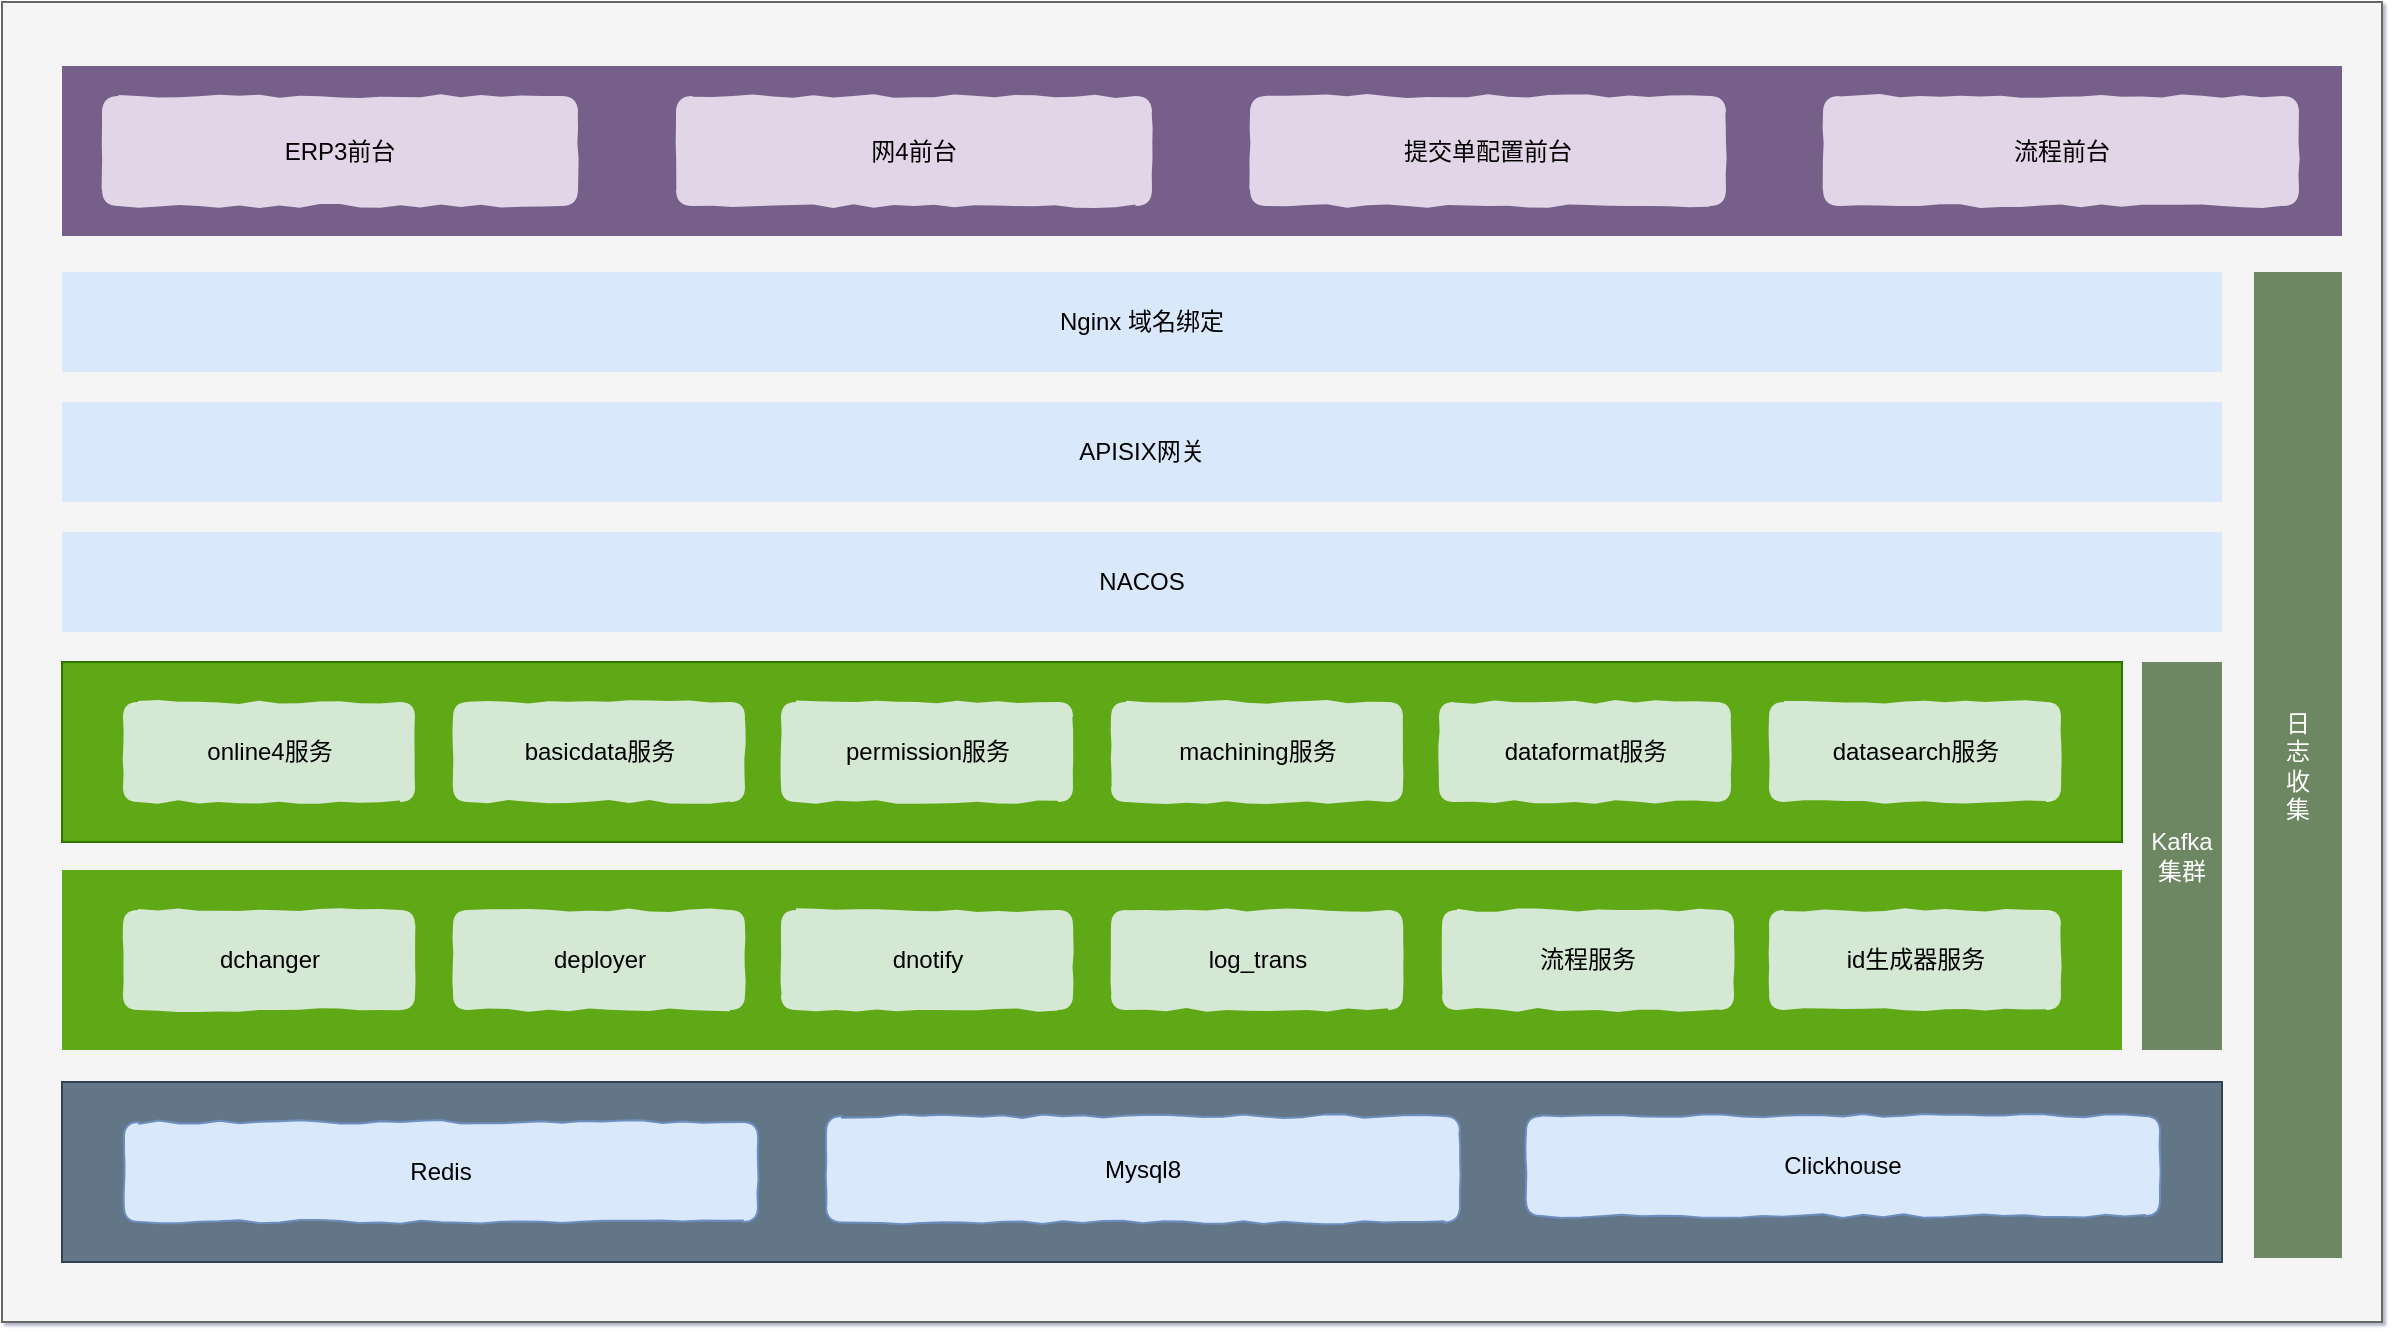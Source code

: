 <mxfile version="12.2.4" pages="1"><diagram id="lxgo1HLjxJ1TeKoWqaYg" name="第 1 页"><mxGraphModel dx="1360" dy="765" grid="0" gridSize="10" guides="1" tooltips="1" connect="1" arrows="1" fold="1" page="1" pageScale="1" pageWidth="2339" pageHeight="3300" background="none" math="0" shadow="1"><root><mxCell id="0"/><mxCell id="1" parent="0"/><mxCell id="2" value="" style="rounded=0;whiteSpace=wrap;html=1;fillColor=#f5f5f5;strokeColor=#666666;shadow=0;comic=0;glass=0;fontColor=#333333;" parent="1" vertex="1"><mxGeometry x="90" y="60" width="1190" height="660" as="geometry"/></mxCell><mxCell id="3" value="" style="rounded=0;whiteSpace=wrap;html=1;align=left;fillColor=#76608a;strokeColor=none;fontColor=#ffffff;shadow=0;comic=0;glass=0;" parent="1" vertex="1"><mxGeometry x="120" y="92" width="1140" height="85" as="geometry"/></mxCell><mxCell id="4" value="ERP3前台" style="rounded=1;whiteSpace=wrap;html=1;fillColor=#e1d5e7;strokeColor=none;shadow=0;comic=1;glass=0;flipH=0;" parent="1" vertex="1"><mxGeometry x="140" y="107" width="238" height="55" as="geometry"/></mxCell><mxCell id="5" value="网4前台" style="rounded=1;whiteSpace=wrap;html=1;fillColor=#e1d5e7;strokeColor=none;shadow=0;comic=1;glass=0;flipH=0;" parent="1" vertex="1"><mxGeometry x="427" y="107" width="238" height="55" as="geometry"/></mxCell><mxCell id="6" value="APISIX网关" style="rounded=0;whiteSpace=wrap;html=1;fillColor=#dae8fc;strokeColor=none;shadow=0;comic=0;glass=0;" parent="1" vertex="1"><mxGeometry x="120" y="260" width="1080" height="50" as="geometry"/></mxCell><mxCell id="7" value="流程前台" style="rounded=1;whiteSpace=wrap;html=1;fillColor=#e1d5e7;strokeColor=none;shadow=0;comic=1;glass=0;flipH=0;" parent="1" vertex="1"><mxGeometry x="1000.5" y="107" width="238" height="55" as="geometry"/></mxCell><mxCell id="8" value="" style="rounded=0;whiteSpace=wrap;html=1;fillColor=#60a917;strokeColor=#2D7600;fontColor=#ffffff;shadow=0;comic=0;glass=0;" parent="1" vertex="1"><mxGeometry x="120" y="390" width="1030" height="90" as="geometry"/></mxCell><mxCell id="9" value="online4服务" style="rounded=1;whiteSpace=wrap;html=1;fillColor=#D5E8D4;strokeColor=none;shadow=0;comic=1;glass=0;" parent="1" vertex="1"><mxGeometry x="150.5" y="410" width="146" height="50" as="geometry"/></mxCell><mxCell id="10" value="NACOS" style="rounded=0;whiteSpace=wrap;html=1;fillColor=#dae8fc;strokeColor=none;shadow=0;comic=0;glass=0;" parent="1" vertex="1"><mxGeometry x="120" y="325" width="1080" height="50" as="geometry"/></mxCell><mxCell id="12" value="basicdata服务" style="rounded=1;whiteSpace=wrap;html=1;fillColor=#D5E8D4;strokeColor=none;shadow=0;comic=1;glass=0;" parent="1" vertex="1"><mxGeometry x="315.5" y="410" width="146" height="50" as="geometry"/></mxCell><mxCell id="13" value="permission服务" style="rounded=1;whiteSpace=wrap;html=1;fillColor=#D5E8D4;strokeColor=none;shadow=0;comic=1;glass=0;" parent="1" vertex="1"><mxGeometry x="479.5" y="410" width="146" height="50" as="geometry"/></mxCell><mxCell id="14" value="machining服务" style="rounded=1;whiteSpace=wrap;html=1;fillColor=#D5E8D4;strokeColor=none;shadow=0;comic=1;glass=0;" parent="1" vertex="1"><mxGeometry x="644.5" y="410" width="146" height="50" as="geometry"/></mxCell><mxCell id="18" value="datasearch服务" style="rounded=1;whiteSpace=wrap;html=1;fillColor=#D5E8D4;strokeColor=none;shadow=0;comic=1;glass=0;" parent="1" vertex="1"><mxGeometry x="973.5" y="410" width="146" height="50" as="geometry"/></mxCell><mxCell id="19" value="dataformat服务" style="rounded=1;whiteSpace=wrap;html=1;fillColor=#D5E8D4;strokeColor=none;shadow=0;comic=1;glass=0;" parent="1" vertex="1"><mxGeometry x="808.5" y="410" width="146" height="50" as="geometry"/></mxCell><mxCell id="20" value="" style="rounded=0;whiteSpace=wrap;html=1;fillColor=#60a917;strokeColor=none;fontColor=#ffffff;shadow=0;comic=0;glass=0;" parent="1" vertex="1"><mxGeometry x="120" y="494" width="1030" height="90" as="geometry"/></mxCell><mxCell id="26" value="log_trans" style="rounded=1;whiteSpace=wrap;html=1;fillColor=#d5e8d4;strokeColor=none;shadow=0;comic=1;glass=0;" parent="1" vertex="1"><mxGeometry x="644.5" y="514" width="146" height="50" as="geometry"/></mxCell><mxCell id="27" value="Nginx 域名绑定" style="rounded=0;whiteSpace=wrap;html=1;fillColor=#dae8fc;strokeColor=none;shadow=0;comic=0;glass=0;" parent="1" vertex="1"><mxGeometry x="120" y="195" width="1080" height="50" as="geometry"/></mxCell><mxCell id="30" value="提交单配置前台" style="rounded=1;whiteSpace=wrap;html=1;fillColor=#e1d5e7;strokeColor=none;shadow=0;comic=1;glass=0;flipH=0;" parent="1" vertex="1"><mxGeometry x="714" y="107" width="238" height="55" as="geometry"/></mxCell><mxCell id="31" value="dchanger" style="rounded=1;whiteSpace=wrap;html=1;fillColor=#d5e8d4;strokeColor=none;shadow=0;comic=1;glass=0;" parent="1" vertex="1"><mxGeometry x="150.5" y="514" width="146" height="50" as="geometry"/></mxCell><mxCell id="32" value="deployer" style="rounded=1;whiteSpace=wrap;html=1;fillColor=#d5e8d4;strokeColor=none;shadow=0;comic=1;glass=0;" parent="1" vertex="1"><mxGeometry x="315.5" y="514" width="146" height="50" as="geometry"/></mxCell><mxCell id="33" value="dnotify" style="rounded=1;whiteSpace=wrap;html=1;fillColor=#d5e8d4;strokeColor=none;shadow=0;comic=1;glass=0;" parent="1" vertex="1"><mxGeometry x="479.5" y="514" width="146" height="50" as="geometry"/></mxCell><mxCell id="39" value="" style="rounded=0;whiteSpace=wrap;html=1;fillColor=#647687;strokeColor=#314354;fontColor=#ffffff;shadow=0;comic=0;glass=0;" parent="1" vertex="1"><mxGeometry x="120" y="600" width="1080" height="90" as="geometry"/></mxCell><mxCell id="40" value="Redis" style="rounded=1;whiteSpace=wrap;html=1;fillColor=#dae8fc;strokeColor=#6c8ebf;shadow=0;comic=1;glass=0;" parent="1" vertex="1"><mxGeometry x="151" y="620" width="317" height="50" as="geometry"/></mxCell><mxCell id="41" value="Mysql8" style="rounded=1;whiteSpace=wrap;html=1;fillColor=#dae8fc;strokeColor=#6c8ebf;shadow=0;comic=1;glass=0;aspect=fixed;" parent="1" vertex="1"><mxGeometry x="502" y="617" width="317" height="53.19" as="geometry"/></mxCell><mxCell id="43" value="Clickhouse" style="rounded=1;whiteSpace=wrap;html=1;fillColor=#dae8fc;strokeColor=#6c8ebf;shadow=0;comic=1;glass=0;" parent="1" vertex="1"><mxGeometry x="852" y="617" width="317" height="50" as="geometry"/></mxCell><mxCell id="53" value="流程服务" style="rounded=1;whiteSpace=wrap;html=1;fillColor=#d5e8d4;strokeColor=none;shadow=0;comic=1;glass=0;" parent="1" vertex="1"><mxGeometry x="810" y="514" width="146" height="50" as="geometry"/></mxCell><mxCell id="54" value="id生成器服务" style="rounded=1;whiteSpace=wrap;html=1;fillColor=#D5E8D4;strokeColor=none;shadow=0;comic=1;glass=0;" parent="1" vertex="1"><mxGeometry x="973.5" y="514" width="146" height="50" as="geometry"/></mxCell><mxCell id="56" value="Kafka&lt;br&gt;集群" style="rounded=0;whiteSpace=wrap;html=1;fillColor=#6d8764;strokeColor=none;shadow=0;comic=0;glass=0;fontColor=#ffffff;" parent="1" vertex="1"><mxGeometry x="1160" y="390" width="40" height="194" as="geometry"/></mxCell><mxCell id="57" value="日&lt;br&gt;志&lt;br&gt;收&lt;br&gt;集" style="rounded=0;whiteSpace=wrap;html=1;fillColor=#6d8764;strokeColor=none;shadow=0;comic=0;glass=0;fontColor=#ffffff;" parent="1" vertex="1"><mxGeometry x="1216" y="195" width="44" height="493" as="geometry"/></mxCell></root></mxGraphModel></diagram></mxfile>
